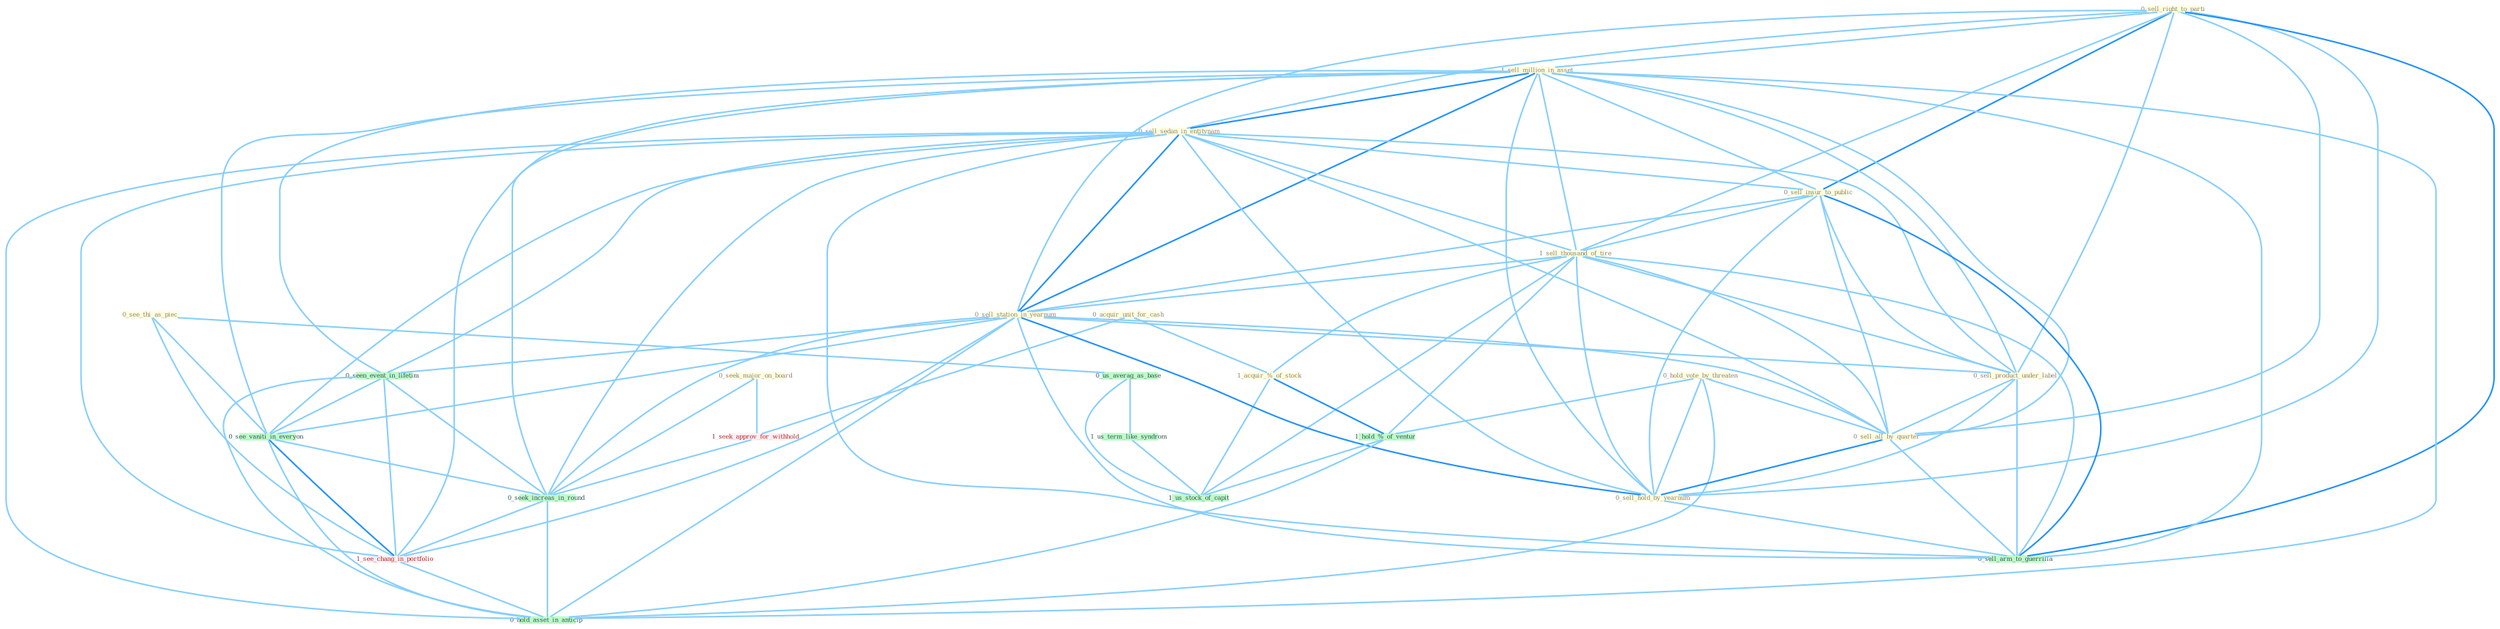 Graph G{ 
    node
    [shape=polygon,style=filled,width=.5,height=.06,color="#BDFCC9",fixedsize=true,fontsize=4,
    fontcolor="#2f4f4f"];
    {node
    [color="#ffffe0", fontcolor="#8b7d6b"] "0_hold_vote_by_threaten " "0_sell_right_to_parti " "0_acquir_unit_for_cash " "1_sell_million_in_asset " "0_sell_sedan_in_entitynam " "0_sell_insur_to_public " "0_seek_major_on_board " "1_sell_thousand_of_tire " "1_acquir_%_of_stock " "0_sell_station_in_yearnum " "0_see_thi_as_piec " "0_sell_product_under_label " "0_sell_all_by_quarter " "0_sell_hold_by_yearnum "}
{node [color="#fff0f5", fontcolor="#b22222"] "1_seek_approv_for_withhold " "1_see_chang_in_portfolio "}
edge [color="#B0E2FF"];

	"0_hold_vote_by_threaten " -- "0_sell_all_by_quarter " [w="1", color="#87cefa" ];
	"0_hold_vote_by_threaten " -- "0_sell_hold_by_yearnum " [w="1", color="#87cefa" ];
	"0_hold_vote_by_threaten " -- "1_hold_%_of_ventur " [w="1", color="#87cefa" ];
	"0_hold_vote_by_threaten " -- "0_hold_asset_in_anticip " [w="1", color="#87cefa" ];
	"0_sell_right_to_parti " -- "1_sell_million_in_asset " [w="1", color="#87cefa" ];
	"0_sell_right_to_parti " -- "0_sell_sedan_in_entitynam " [w="1", color="#87cefa" ];
	"0_sell_right_to_parti " -- "0_sell_insur_to_public " [w="2", color="#1e90ff" , len=0.8];
	"0_sell_right_to_parti " -- "1_sell_thousand_of_tire " [w="1", color="#87cefa" ];
	"0_sell_right_to_parti " -- "0_sell_station_in_yearnum " [w="1", color="#87cefa" ];
	"0_sell_right_to_parti " -- "0_sell_product_under_label " [w="1", color="#87cefa" ];
	"0_sell_right_to_parti " -- "0_sell_all_by_quarter " [w="1", color="#87cefa" ];
	"0_sell_right_to_parti " -- "0_sell_hold_by_yearnum " [w="1", color="#87cefa" ];
	"0_sell_right_to_parti " -- "0_sell_arm_to_guerrilla " [w="2", color="#1e90ff" , len=0.8];
	"0_acquir_unit_for_cash " -- "1_acquir_%_of_stock " [w="1", color="#87cefa" ];
	"0_acquir_unit_for_cash " -- "1_seek_approv_for_withhold " [w="1", color="#87cefa" ];
	"1_sell_million_in_asset " -- "0_sell_sedan_in_entitynam " [w="2", color="#1e90ff" , len=0.8];
	"1_sell_million_in_asset " -- "0_sell_insur_to_public " [w="1", color="#87cefa" ];
	"1_sell_million_in_asset " -- "1_sell_thousand_of_tire " [w="1", color="#87cefa" ];
	"1_sell_million_in_asset " -- "0_sell_station_in_yearnum " [w="2", color="#1e90ff" , len=0.8];
	"1_sell_million_in_asset " -- "0_sell_product_under_label " [w="1", color="#87cefa" ];
	"1_sell_million_in_asset " -- "0_sell_all_by_quarter " [w="1", color="#87cefa" ];
	"1_sell_million_in_asset " -- "0_sell_hold_by_yearnum " [w="1", color="#87cefa" ];
	"1_sell_million_in_asset " -- "0_seen_event_in_lifetim " [w="1", color="#87cefa" ];
	"1_sell_million_in_asset " -- "0_see_vaniti_in_everyon " [w="1", color="#87cefa" ];
	"1_sell_million_in_asset " -- "0_sell_arm_to_guerrilla " [w="1", color="#87cefa" ];
	"1_sell_million_in_asset " -- "0_seek_increas_in_round " [w="1", color="#87cefa" ];
	"1_sell_million_in_asset " -- "1_see_chang_in_portfolio " [w="1", color="#87cefa" ];
	"1_sell_million_in_asset " -- "0_hold_asset_in_anticip " [w="1", color="#87cefa" ];
	"0_sell_sedan_in_entitynam " -- "0_sell_insur_to_public " [w="1", color="#87cefa" ];
	"0_sell_sedan_in_entitynam " -- "1_sell_thousand_of_tire " [w="1", color="#87cefa" ];
	"0_sell_sedan_in_entitynam " -- "0_sell_station_in_yearnum " [w="2", color="#1e90ff" , len=0.8];
	"0_sell_sedan_in_entitynam " -- "0_sell_product_under_label " [w="1", color="#87cefa" ];
	"0_sell_sedan_in_entitynam " -- "0_sell_all_by_quarter " [w="1", color="#87cefa" ];
	"0_sell_sedan_in_entitynam " -- "0_sell_hold_by_yearnum " [w="1", color="#87cefa" ];
	"0_sell_sedan_in_entitynam " -- "0_seen_event_in_lifetim " [w="1", color="#87cefa" ];
	"0_sell_sedan_in_entitynam " -- "0_see_vaniti_in_everyon " [w="1", color="#87cefa" ];
	"0_sell_sedan_in_entitynam " -- "0_sell_arm_to_guerrilla " [w="1", color="#87cefa" ];
	"0_sell_sedan_in_entitynam " -- "0_seek_increas_in_round " [w="1", color="#87cefa" ];
	"0_sell_sedan_in_entitynam " -- "1_see_chang_in_portfolio " [w="1", color="#87cefa" ];
	"0_sell_sedan_in_entitynam " -- "0_hold_asset_in_anticip " [w="1", color="#87cefa" ];
	"0_sell_insur_to_public " -- "1_sell_thousand_of_tire " [w="1", color="#87cefa" ];
	"0_sell_insur_to_public " -- "0_sell_station_in_yearnum " [w="1", color="#87cefa" ];
	"0_sell_insur_to_public " -- "0_sell_product_under_label " [w="1", color="#87cefa" ];
	"0_sell_insur_to_public " -- "0_sell_all_by_quarter " [w="1", color="#87cefa" ];
	"0_sell_insur_to_public " -- "0_sell_hold_by_yearnum " [w="1", color="#87cefa" ];
	"0_sell_insur_to_public " -- "0_sell_arm_to_guerrilla " [w="2", color="#1e90ff" , len=0.8];
	"0_seek_major_on_board " -- "1_seek_approv_for_withhold " [w="1", color="#87cefa" ];
	"0_seek_major_on_board " -- "0_seek_increas_in_round " [w="1", color="#87cefa" ];
	"1_sell_thousand_of_tire " -- "1_acquir_%_of_stock " [w="1", color="#87cefa" ];
	"1_sell_thousand_of_tire " -- "0_sell_station_in_yearnum " [w="1", color="#87cefa" ];
	"1_sell_thousand_of_tire " -- "0_sell_product_under_label " [w="1", color="#87cefa" ];
	"1_sell_thousand_of_tire " -- "0_sell_all_by_quarter " [w="1", color="#87cefa" ];
	"1_sell_thousand_of_tire " -- "0_sell_hold_by_yearnum " [w="1", color="#87cefa" ];
	"1_sell_thousand_of_tire " -- "1_hold_%_of_ventur " [w="1", color="#87cefa" ];
	"1_sell_thousand_of_tire " -- "0_sell_arm_to_guerrilla " [w="1", color="#87cefa" ];
	"1_sell_thousand_of_tire " -- "1_us_stock_of_capit " [w="1", color="#87cefa" ];
	"1_acquir_%_of_stock " -- "1_hold_%_of_ventur " [w="2", color="#1e90ff" , len=0.8];
	"1_acquir_%_of_stock " -- "1_us_stock_of_capit " [w="1", color="#87cefa" ];
	"0_sell_station_in_yearnum " -- "0_sell_product_under_label " [w="1", color="#87cefa" ];
	"0_sell_station_in_yearnum " -- "0_sell_all_by_quarter " [w="1", color="#87cefa" ];
	"0_sell_station_in_yearnum " -- "0_sell_hold_by_yearnum " [w="2", color="#1e90ff" , len=0.8];
	"0_sell_station_in_yearnum " -- "0_seen_event_in_lifetim " [w="1", color="#87cefa" ];
	"0_sell_station_in_yearnum " -- "0_see_vaniti_in_everyon " [w="1", color="#87cefa" ];
	"0_sell_station_in_yearnum " -- "0_sell_arm_to_guerrilla " [w="1", color="#87cefa" ];
	"0_sell_station_in_yearnum " -- "0_seek_increas_in_round " [w="1", color="#87cefa" ];
	"0_sell_station_in_yearnum " -- "1_see_chang_in_portfolio " [w="1", color="#87cefa" ];
	"0_sell_station_in_yearnum " -- "0_hold_asset_in_anticip " [w="1", color="#87cefa" ];
	"0_see_thi_as_piec " -- "0_us_averag_as_base " [w="1", color="#87cefa" ];
	"0_see_thi_as_piec " -- "0_see_vaniti_in_everyon " [w="1", color="#87cefa" ];
	"0_see_thi_as_piec " -- "1_see_chang_in_portfolio " [w="1", color="#87cefa" ];
	"0_sell_product_under_label " -- "0_sell_all_by_quarter " [w="1", color="#87cefa" ];
	"0_sell_product_under_label " -- "0_sell_hold_by_yearnum " [w="1", color="#87cefa" ];
	"0_sell_product_under_label " -- "0_sell_arm_to_guerrilla " [w="1", color="#87cefa" ];
	"0_sell_all_by_quarter " -- "0_sell_hold_by_yearnum " [w="2", color="#1e90ff" , len=0.8];
	"0_sell_all_by_quarter " -- "0_sell_arm_to_guerrilla " [w="1", color="#87cefa" ];
	"0_sell_hold_by_yearnum " -- "0_sell_arm_to_guerrilla " [w="1", color="#87cefa" ];
	"0_seen_event_in_lifetim " -- "0_see_vaniti_in_everyon " [w="1", color="#87cefa" ];
	"0_seen_event_in_lifetim " -- "0_seek_increas_in_round " [w="1", color="#87cefa" ];
	"0_seen_event_in_lifetim " -- "1_see_chang_in_portfolio " [w="1", color="#87cefa" ];
	"0_seen_event_in_lifetim " -- "0_hold_asset_in_anticip " [w="1", color="#87cefa" ];
	"0_us_averag_as_base " -- "1_us_term_like_syndrom " [w="1", color="#87cefa" ];
	"0_us_averag_as_base " -- "1_us_stock_of_capit " [w="1", color="#87cefa" ];
	"1_us_term_like_syndrom " -- "1_us_stock_of_capit " [w="1", color="#87cefa" ];
	"1_seek_approv_for_withhold " -- "0_seek_increas_in_round " [w="1", color="#87cefa" ];
	"1_hold_%_of_ventur " -- "1_us_stock_of_capit " [w="1", color="#87cefa" ];
	"1_hold_%_of_ventur " -- "0_hold_asset_in_anticip " [w="1", color="#87cefa" ];
	"0_see_vaniti_in_everyon " -- "0_seek_increas_in_round " [w="1", color="#87cefa" ];
	"0_see_vaniti_in_everyon " -- "1_see_chang_in_portfolio " [w="2", color="#1e90ff" , len=0.8];
	"0_see_vaniti_in_everyon " -- "0_hold_asset_in_anticip " [w="1", color="#87cefa" ];
	"0_seek_increas_in_round " -- "1_see_chang_in_portfolio " [w="1", color="#87cefa" ];
	"0_seek_increas_in_round " -- "0_hold_asset_in_anticip " [w="1", color="#87cefa" ];
	"1_see_chang_in_portfolio " -- "0_hold_asset_in_anticip " [w="1", color="#87cefa" ];
}